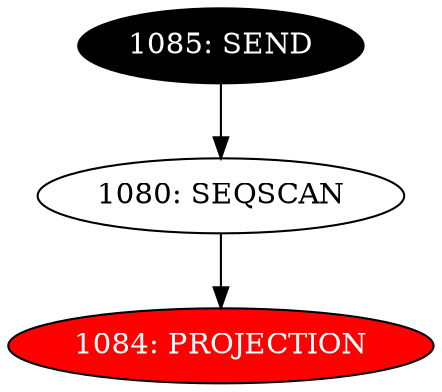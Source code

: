 digraph name {
1080 [label="1080: SEQSCAN" ];
1080 -> 1084;
1084 [label="1084: PROJECTION" fontcolor="white" style="filled" fillcolor="red"];
1085 [label="1085: SEND" fontcolor="white" style="filled" fillcolor="black"];
1085 -> 1080;

}

